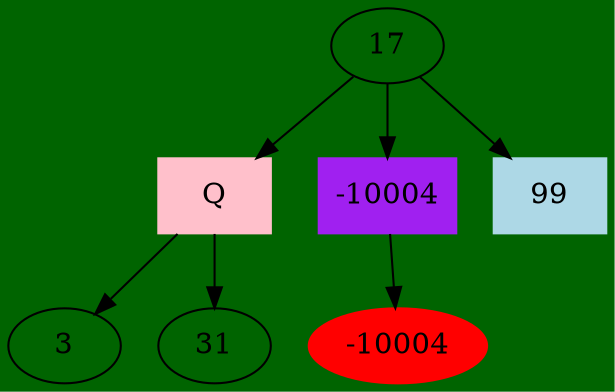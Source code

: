 // export as svg and view in browser to see tooltips
strict digraph diggy { bgcolor = darkgreen; 
  //a -> b
  //a -> b
  //b -> a [color=blue]
  node [label = 17] R1234; 
  R1234 -> { A, B, C }
  A -> { D, E }
  B -> { F } // G H I J K L M N O P Q R S T U V}
  //edge length for staggering - minlen uses an int. kinda works
  /*
  AAA[shape=box color=blue fontcolor=blue]
  BBB[shape=box color=blue fontcolor=blue]
  CCC[shape=box color=blue fontcolor=blue]
  DDD[shape=box color=green fontcolor=green]
  EEE[shape=box color=green fontcolor=green]
  FFF[shape=box color=green fontcolor=green]
  GGG[shape=box color=green fontcolor=green]
  HHH[shape=box color=red fontcolor=red]
  III[shape=box color=red fontcolor=red]
  JJJ[shape=box color=red fontcolor=red]
  KJK[shape=box color=red fontcolor=red]
  C -> W [minlen=1]
    // from minlen=1 nodes, do 2 3 2 3
    W -> HHH[minlen=2]
    W -> III[minlen=3]
    W -> JJJ[minlen=2]
    W -> KJK[minlen=3]
  C -> X [minlen=2]
  C -> Y [minlen=1]
  C -> Z [minlen=2]
    //from minlen=2 nodes, do 1 2 1 2
    Z -> DDD[minlen=1]
    Z -> EEE[minlen=2]
    Z -> FFF[minlen=1]
    Z -> GGG[minlen=2]
  C -> AA [minlen=1]
    // from minlen=1 nodes, do 2 3 2 3
    AA -> AAA[minlen=2]
    AA -> BBB[minlen=3]
    AA -> CCC[minlen=2]
  C -> BB [minlen=2]
  C -> CC [minlen=1]
  C -> DD [minlen=2]
  C -> EE [minlen=1]
  C -> FF [minlen=2]
  C -> GG [minlen=1]
  C -> HH [minlen=2]
  C -> II [minlen=1]
  //preferred length doesn't seem to do much
  //C -> W [len=1.0]
  //C -> X [len=2.0]
  //C -> Y [len=1.0]

*/
  // min level nodes
  subgraph minrank1 { 
    //hm example on graphviz uses this but
    //fontcolor, bgcolor, and label don't apply
    //to subgraphs. Version? Got the latest and dunt work
    fontcolor=red; 
    bgcolor=blue; 
    A[shape = box style = filled color=pink label = Q tooltip = "riggle\ndiggle\ndumtree"];
    B [shape = box style = filled color=purple label = -10004]; 
    C[shape = box style = filled color = lightblue label = 99]; 
    rank = same; 
    label = "minrank1";
  } 
  
  //next max level nodes
  subgraph { 
    rank = same; 
    D[shape = ellipse label = 3 
      tooltip = "pig\nblart"]; 
    E[shape = ellipse label = 31]; 
    F[shape = ellipse style = filled color = red label = -10004];
  } 
  /*
  ///see if can get nodes to stagger - this kinda works
  subgraph {
    rank = same;
    G;
    I;
    K;
    M;
    O;
    Q;
    S;
    U;
  }
  subgraph {
    rank = sink;
    F[shape = ellipse label = -10004];
    H;
    J; 
    L; 
    N;
    P;
    R;
    T;
    V;     
  } 
  */ 

} 